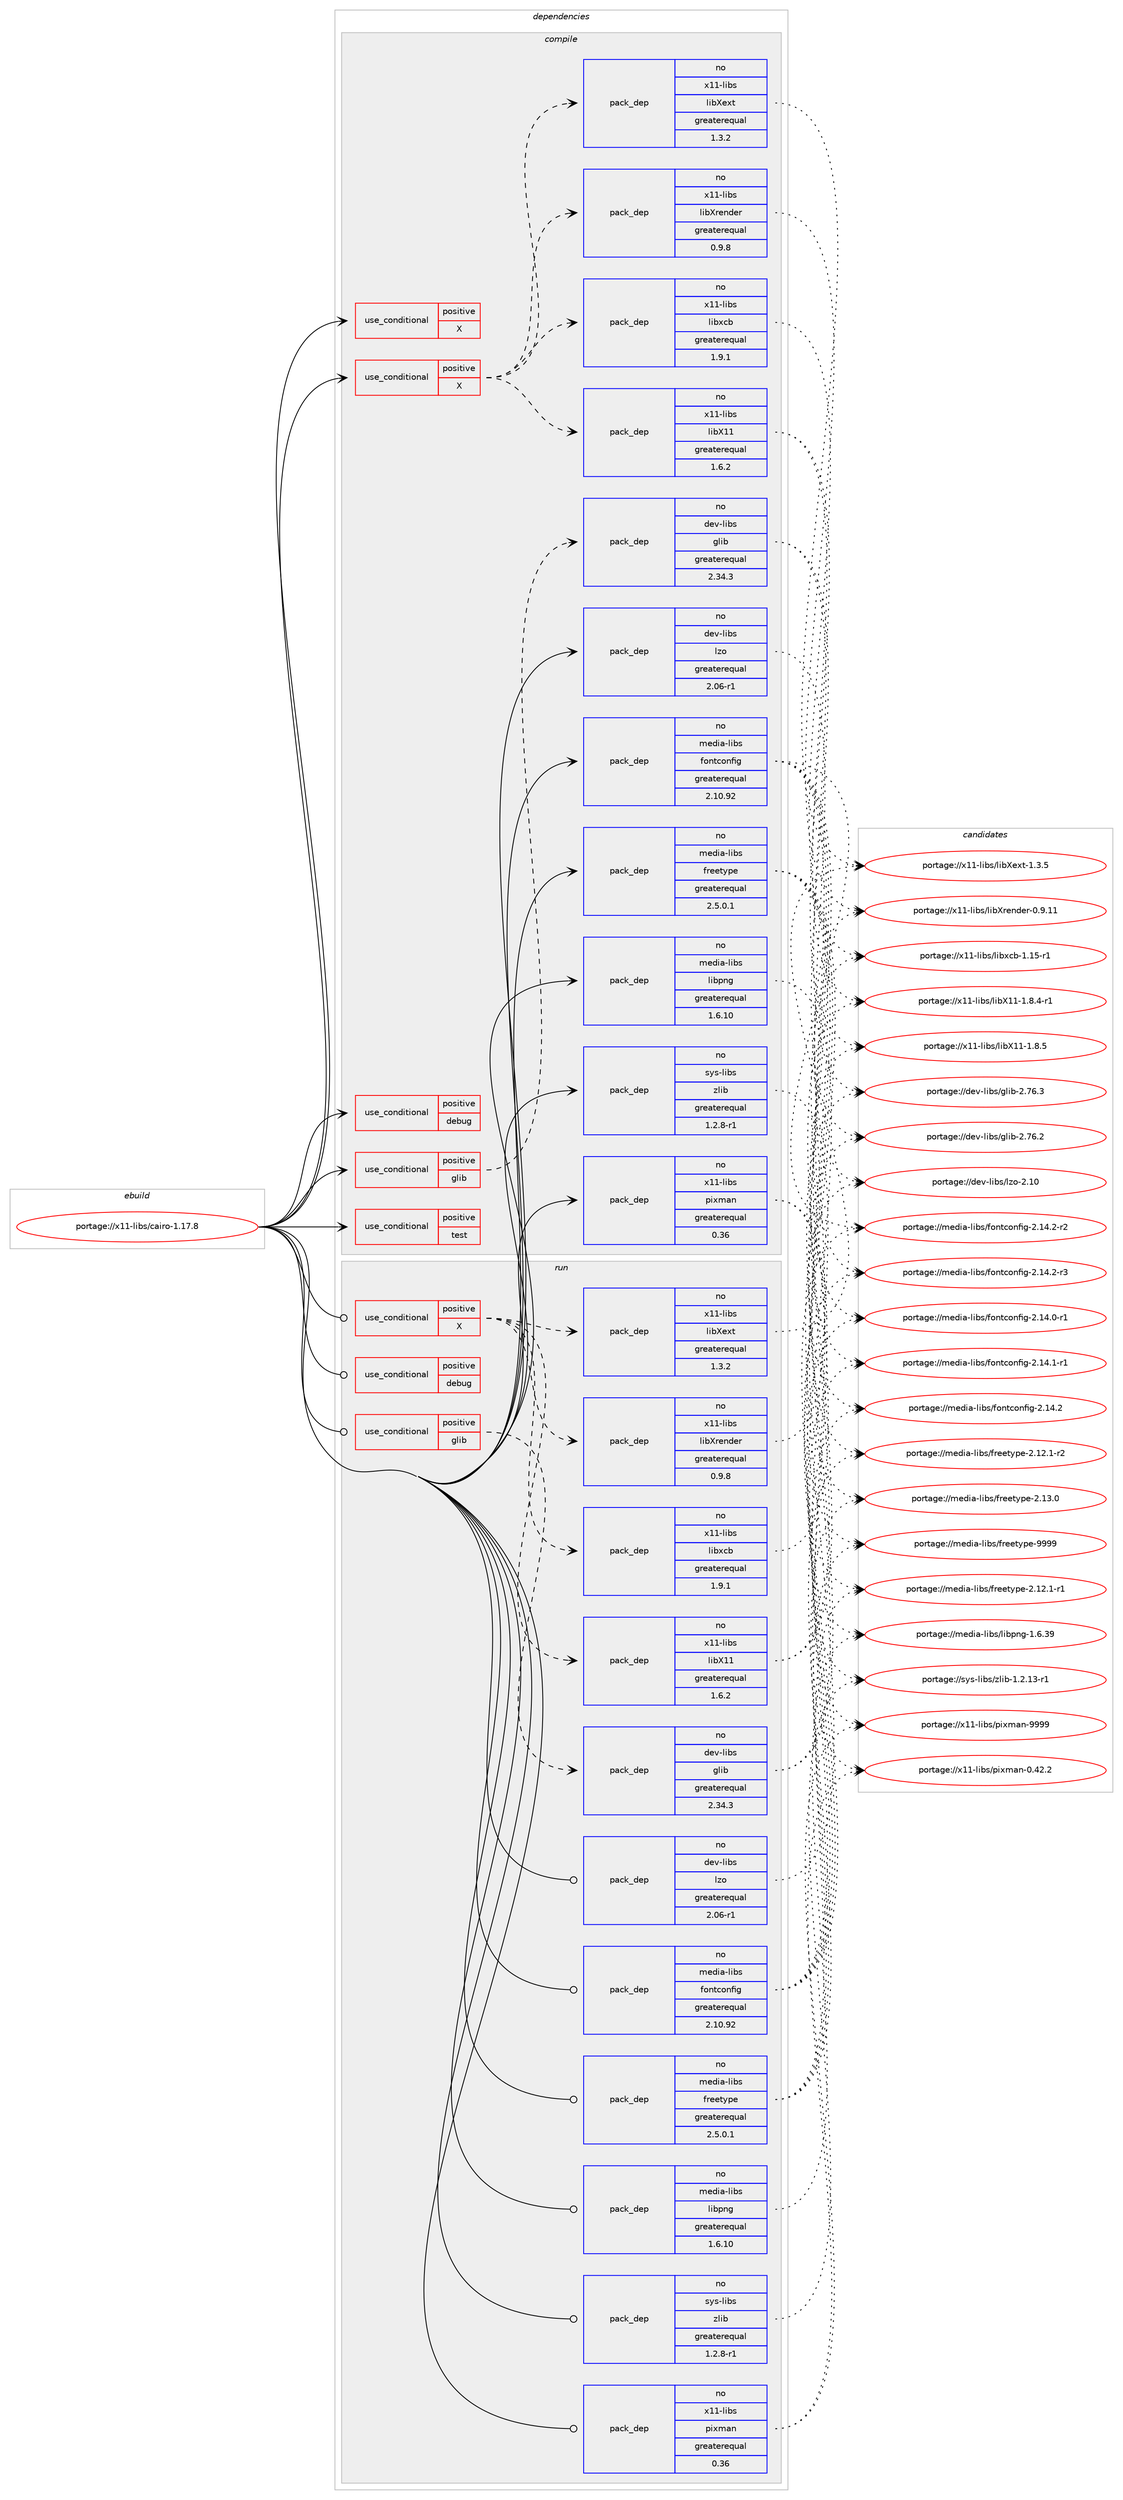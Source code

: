 digraph prolog {

# *************
# Graph options
# *************

newrank=true;
concentrate=true;
compound=true;
graph [rankdir=LR,fontname=Helvetica,fontsize=10,ranksep=1.5];#, ranksep=2.5, nodesep=0.2];
edge  [arrowhead=vee];
node  [fontname=Helvetica,fontsize=10];

# **********
# The ebuild
# **********

subgraph cluster_leftcol {
color=gray;
rank=same;
label=<<i>ebuild</i>>;
id [label="portage://x11-libs/cairo-1.17.8", color=red, width=4, href="../x11-libs/cairo-1.17.8.svg"];
}

# ****************
# The dependencies
# ****************

subgraph cluster_midcol {
color=gray;
label=<<i>dependencies</i>>;
subgraph cluster_compile {
fillcolor="#eeeeee";
style=filled;
label=<<i>compile</i>>;
subgraph cond1561 {
dependency3247 [label=<<TABLE BORDER="0" CELLBORDER="1" CELLSPACING="0" CELLPADDING="4"><TR><TD ROWSPAN="3" CELLPADDING="10">use_conditional</TD></TR><TR><TD>positive</TD></TR><TR><TD>X</TD></TR></TABLE>>, shape=none, color=red];
# *** BEGIN UNKNOWN DEPENDENCY TYPE (TODO) ***
# dependency3247 -> package_dependency(portage://x11-libs/cairo-1.17.8,install,no,x11-base,xorg-proto,none,[,,],[],[])
# *** END UNKNOWN DEPENDENCY TYPE (TODO) ***

}
id:e -> dependency3247:w [weight=20,style="solid",arrowhead="vee"];
subgraph cond1562 {
dependency3248 [label=<<TABLE BORDER="0" CELLBORDER="1" CELLSPACING="0" CELLPADDING="4"><TR><TD ROWSPAN="3" CELLPADDING="10">use_conditional</TD></TR><TR><TD>positive</TD></TR><TR><TD>X</TD></TR></TABLE>>, shape=none, color=red];
subgraph pack1547 {
dependency3249 [label=<<TABLE BORDER="0" CELLBORDER="1" CELLSPACING="0" CELLPADDING="4" WIDTH="220"><TR><TD ROWSPAN="6" CELLPADDING="30">pack_dep</TD></TR><TR><TD WIDTH="110">no</TD></TR><TR><TD>x11-libs</TD></TR><TR><TD>libXrender</TD></TR><TR><TD>greaterequal</TD></TR><TR><TD>0.9.8</TD></TR></TABLE>>, shape=none, color=blue];
}
dependency3248:e -> dependency3249:w [weight=20,style="dashed",arrowhead="vee"];
subgraph pack1548 {
dependency3250 [label=<<TABLE BORDER="0" CELLBORDER="1" CELLSPACING="0" CELLPADDING="4" WIDTH="220"><TR><TD ROWSPAN="6" CELLPADDING="30">pack_dep</TD></TR><TR><TD WIDTH="110">no</TD></TR><TR><TD>x11-libs</TD></TR><TR><TD>libXext</TD></TR><TR><TD>greaterequal</TD></TR><TR><TD>1.3.2</TD></TR></TABLE>>, shape=none, color=blue];
}
dependency3248:e -> dependency3250:w [weight=20,style="dashed",arrowhead="vee"];
subgraph pack1549 {
dependency3251 [label=<<TABLE BORDER="0" CELLBORDER="1" CELLSPACING="0" CELLPADDING="4" WIDTH="220"><TR><TD ROWSPAN="6" CELLPADDING="30">pack_dep</TD></TR><TR><TD WIDTH="110">no</TD></TR><TR><TD>x11-libs</TD></TR><TR><TD>libX11</TD></TR><TR><TD>greaterequal</TD></TR><TR><TD>1.6.2</TD></TR></TABLE>>, shape=none, color=blue];
}
dependency3248:e -> dependency3251:w [weight=20,style="dashed",arrowhead="vee"];
subgraph pack1550 {
dependency3252 [label=<<TABLE BORDER="0" CELLBORDER="1" CELLSPACING="0" CELLPADDING="4" WIDTH="220"><TR><TD ROWSPAN="6" CELLPADDING="30">pack_dep</TD></TR><TR><TD WIDTH="110">no</TD></TR><TR><TD>x11-libs</TD></TR><TR><TD>libxcb</TD></TR><TR><TD>greaterequal</TD></TR><TR><TD>1.9.1</TD></TR></TABLE>>, shape=none, color=blue];
}
dependency3248:e -> dependency3252:w [weight=20,style="dashed",arrowhead="vee"];
}
id:e -> dependency3248:w [weight=20,style="solid",arrowhead="vee"];
subgraph cond1563 {
dependency3253 [label=<<TABLE BORDER="0" CELLBORDER="1" CELLSPACING="0" CELLPADDING="4"><TR><TD ROWSPAN="3" CELLPADDING="10">use_conditional</TD></TR><TR><TD>positive</TD></TR><TR><TD>debug</TD></TR></TABLE>>, shape=none, color=red];
# *** BEGIN UNKNOWN DEPENDENCY TYPE (TODO) ***
# dependency3253 -> package_dependency(portage://x11-libs/cairo-1.17.8,install,no,sys-libs,binutils-libs,none,[,,],[slot(0),equal],[use(optenable(abi_x86_32),negative),use(optenable(abi_x86_64),negative),use(optenable(abi_x86_x32),negative),use(optenable(abi_mips_n32),negative),use(optenable(abi_mips_n64),negative),use(optenable(abi_mips_o32),negative),use(optenable(abi_s390_32),negative),use(optenable(abi_s390_64),negative)])
# *** END UNKNOWN DEPENDENCY TYPE (TODO) ***

}
id:e -> dependency3253:w [weight=20,style="solid",arrowhead="vee"];
subgraph cond1564 {
dependency3254 [label=<<TABLE BORDER="0" CELLBORDER="1" CELLSPACING="0" CELLPADDING="4"><TR><TD ROWSPAN="3" CELLPADDING="10">use_conditional</TD></TR><TR><TD>positive</TD></TR><TR><TD>glib</TD></TR></TABLE>>, shape=none, color=red];
subgraph pack1551 {
dependency3255 [label=<<TABLE BORDER="0" CELLBORDER="1" CELLSPACING="0" CELLPADDING="4" WIDTH="220"><TR><TD ROWSPAN="6" CELLPADDING="30">pack_dep</TD></TR><TR><TD WIDTH="110">no</TD></TR><TR><TD>dev-libs</TD></TR><TR><TD>glib</TD></TR><TR><TD>greaterequal</TD></TR><TR><TD>2.34.3</TD></TR></TABLE>>, shape=none, color=blue];
}
dependency3254:e -> dependency3255:w [weight=20,style="dashed",arrowhead="vee"];
}
id:e -> dependency3254:w [weight=20,style="solid",arrowhead="vee"];
subgraph cond1565 {
dependency3256 [label=<<TABLE BORDER="0" CELLBORDER="1" CELLSPACING="0" CELLPADDING="4"><TR><TD ROWSPAN="3" CELLPADDING="10">use_conditional</TD></TR><TR><TD>positive</TD></TR><TR><TD>test</TD></TR></TABLE>>, shape=none, color=red];
# *** BEGIN UNKNOWN DEPENDENCY TYPE (TODO) ***
# dependency3256 -> package_dependency(portage://x11-libs/cairo-1.17.8,install,no,app-text,ghostscript-gpl,none,[,,],[],[])
# *** END UNKNOWN DEPENDENCY TYPE (TODO) ***

# *** BEGIN UNKNOWN DEPENDENCY TYPE (TODO) ***
# dependency3256 -> package_dependency(portage://x11-libs/cairo-1.17.8,install,no,app-text,poppler,none,[,,],[],[use(enable(cairo),none)])
# *** END UNKNOWN DEPENDENCY TYPE (TODO) ***

# *** BEGIN UNKNOWN DEPENDENCY TYPE (TODO) ***
# dependency3256 -> package_dependency(portage://x11-libs/cairo-1.17.8,install,no,gnome-base,librsvg,none,[,,],[],[])
# *** END UNKNOWN DEPENDENCY TYPE (TODO) ***

}
id:e -> dependency3256:w [weight=20,style="solid",arrowhead="vee"];
subgraph pack1552 {
dependency3257 [label=<<TABLE BORDER="0" CELLBORDER="1" CELLSPACING="0" CELLPADDING="4" WIDTH="220"><TR><TD ROWSPAN="6" CELLPADDING="30">pack_dep</TD></TR><TR><TD WIDTH="110">no</TD></TR><TR><TD>dev-libs</TD></TR><TR><TD>lzo</TD></TR><TR><TD>greaterequal</TD></TR><TR><TD>2.06-r1</TD></TR></TABLE>>, shape=none, color=blue];
}
id:e -> dependency3257:w [weight=20,style="solid",arrowhead="vee"];
subgraph pack1553 {
dependency3258 [label=<<TABLE BORDER="0" CELLBORDER="1" CELLSPACING="0" CELLPADDING="4" WIDTH="220"><TR><TD ROWSPAN="6" CELLPADDING="30">pack_dep</TD></TR><TR><TD WIDTH="110">no</TD></TR><TR><TD>media-libs</TD></TR><TR><TD>fontconfig</TD></TR><TR><TD>greaterequal</TD></TR><TR><TD>2.10.92</TD></TR></TABLE>>, shape=none, color=blue];
}
id:e -> dependency3258:w [weight=20,style="solid",arrowhead="vee"];
subgraph pack1554 {
dependency3259 [label=<<TABLE BORDER="0" CELLBORDER="1" CELLSPACING="0" CELLPADDING="4" WIDTH="220"><TR><TD ROWSPAN="6" CELLPADDING="30">pack_dep</TD></TR><TR><TD WIDTH="110">no</TD></TR><TR><TD>media-libs</TD></TR><TR><TD>freetype</TD></TR><TR><TD>greaterequal</TD></TR><TR><TD>2.5.0.1</TD></TR></TABLE>>, shape=none, color=blue];
}
id:e -> dependency3259:w [weight=20,style="solid",arrowhead="vee"];
subgraph pack1555 {
dependency3260 [label=<<TABLE BORDER="0" CELLBORDER="1" CELLSPACING="0" CELLPADDING="4" WIDTH="220"><TR><TD ROWSPAN="6" CELLPADDING="30">pack_dep</TD></TR><TR><TD WIDTH="110">no</TD></TR><TR><TD>media-libs</TD></TR><TR><TD>libpng</TD></TR><TR><TD>greaterequal</TD></TR><TR><TD>1.6.10</TD></TR></TABLE>>, shape=none, color=blue];
}
id:e -> dependency3260:w [weight=20,style="solid",arrowhead="vee"];
subgraph pack1556 {
dependency3261 [label=<<TABLE BORDER="0" CELLBORDER="1" CELLSPACING="0" CELLPADDING="4" WIDTH="220"><TR><TD ROWSPAN="6" CELLPADDING="30">pack_dep</TD></TR><TR><TD WIDTH="110">no</TD></TR><TR><TD>sys-libs</TD></TR><TR><TD>zlib</TD></TR><TR><TD>greaterequal</TD></TR><TR><TD>1.2.8-r1</TD></TR></TABLE>>, shape=none, color=blue];
}
id:e -> dependency3261:w [weight=20,style="solid",arrowhead="vee"];
subgraph pack1557 {
dependency3262 [label=<<TABLE BORDER="0" CELLBORDER="1" CELLSPACING="0" CELLPADDING="4" WIDTH="220"><TR><TD ROWSPAN="6" CELLPADDING="30">pack_dep</TD></TR><TR><TD WIDTH="110">no</TD></TR><TR><TD>x11-libs</TD></TR><TR><TD>pixman</TD></TR><TR><TD>greaterequal</TD></TR><TR><TD>0.36</TD></TR></TABLE>>, shape=none, color=blue];
}
id:e -> dependency3262:w [weight=20,style="solid",arrowhead="vee"];
}
subgraph cluster_compileandrun {
fillcolor="#eeeeee";
style=filled;
label=<<i>compile and run</i>>;
}
subgraph cluster_run {
fillcolor="#eeeeee";
style=filled;
label=<<i>run</i>>;
subgraph cond1566 {
dependency3263 [label=<<TABLE BORDER="0" CELLBORDER="1" CELLSPACING="0" CELLPADDING="4"><TR><TD ROWSPAN="3" CELLPADDING="10">use_conditional</TD></TR><TR><TD>positive</TD></TR><TR><TD>X</TD></TR></TABLE>>, shape=none, color=red];
subgraph pack1558 {
dependency3264 [label=<<TABLE BORDER="0" CELLBORDER="1" CELLSPACING="0" CELLPADDING="4" WIDTH="220"><TR><TD ROWSPAN="6" CELLPADDING="30">pack_dep</TD></TR><TR><TD WIDTH="110">no</TD></TR><TR><TD>x11-libs</TD></TR><TR><TD>libXrender</TD></TR><TR><TD>greaterequal</TD></TR><TR><TD>0.9.8</TD></TR></TABLE>>, shape=none, color=blue];
}
dependency3263:e -> dependency3264:w [weight=20,style="dashed",arrowhead="vee"];
subgraph pack1559 {
dependency3265 [label=<<TABLE BORDER="0" CELLBORDER="1" CELLSPACING="0" CELLPADDING="4" WIDTH="220"><TR><TD ROWSPAN="6" CELLPADDING="30">pack_dep</TD></TR><TR><TD WIDTH="110">no</TD></TR><TR><TD>x11-libs</TD></TR><TR><TD>libXext</TD></TR><TR><TD>greaterequal</TD></TR><TR><TD>1.3.2</TD></TR></TABLE>>, shape=none, color=blue];
}
dependency3263:e -> dependency3265:w [weight=20,style="dashed",arrowhead="vee"];
subgraph pack1560 {
dependency3266 [label=<<TABLE BORDER="0" CELLBORDER="1" CELLSPACING="0" CELLPADDING="4" WIDTH="220"><TR><TD ROWSPAN="6" CELLPADDING="30">pack_dep</TD></TR><TR><TD WIDTH="110">no</TD></TR><TR><TD>x11-libs</TD></TR><TR><TD>libX11</TD></TR><TR><TD>greaterequal</TD></TR><TR><TD>1.6.2</TD></TR></TABLE>>, shape=none, color=blue];
}
dependency3263:e -> dependency3266:w [weight=20,style="dashed",arrowhead="vee"];
subgraph pack1561 {
dependency3267 [label=<<TABLE BORDER="0" CELLBORDER="1" CELLSPACING="0" CELLPADDING="4" WIDTH="220"><TR><TD ROWSPAN="6" CELLPADDING="30">pack_dep</TD></TR><TR><TD WIDTH="110">no</TD></TR><TR><TD>x11-libs</TD></TR><TR><TD>libxcb</TD></TR><TR><TD>greaterequal</TD></TR><TR><TD>1.9.1</TD></TR></TABLE>>, shape=none, color=blue];
}
dependency3263:e -> dependency3267:w [weight=20,style="dashed",arrowhead="vee"];
}
id:e -> dependency3263:w [weight=20,style="solid",arrowhead="odot"];
subgraph cond1567 {
dependency3268 [label=<<TABLE BORDER="0" CELLBORDER="1" CELLSPACING="0" CELLPADDING="4"><TR><TD ROWSPAN="3" CELLPADDING="10">use_conditional</TD></TR><TR><TD>positive</TD></TR><TR><TD>debug</TD></TR></TABLE>>, shape=none, color=red];
# *** BEGIN UNKNOWN DEPENDENCY TYPE (TODO) ***
# dependency3268 -> package_dependency(portage://x11-libs/cairo-1.17.8,run,no,sys-libs,binutils-libs,none,[,,],[slot(0),equal],[use(optenable(abi_x86_32),negative),use(optenable(abi_x86_64),negative),use(optenable(abi_x86_x32),negative),use(optenable(abi_mips_n32),negative),use(optenable(abi_mips_n64),negative),use(optenable(abi_mips_o32),negative),use(optenable(abi_s390_32),negative),use(optenable(abi_s390_64),negative)])
# *** END UNKNOWN DEPENDENCY TYPE (TODO) ***

}
id:e -> dependency3268:w [weight=20,style="solid",arrowhead="odot"];
subgraph cond1568 {
dependency3269 [label=<<TABLE BORDER="0" CELLBORDER="1" CELLSPACING="0" CELLPADDING="4"><TR><TD ROWSPAN="3" CELLPADDING="10">use_conditional</TD></TR><TR><TD>positive</TD></TR><TR><TD>glib</TD></TR></TABLE>>, shape=none, color=red];
subgraph pack1562 {
dependency3270 [label=<<TABLE BORDER="0" CELLBORDER="1" CELLSPACING="0" CELLPADDING="4" WIDTH="220"><TR><TD ROWSPAN="6" CELLPADDING="30">pack_dep</TD></TR><TR><TD WIDTH="110">no</TD></TR><TR><TD>dev-libs</TD></TR><TR><TD>glib</TD></TR><TR><TD>greaterequal</TD></TR><TR><TD>2.34.3</TD></TR></TABLE>>, shape=none, color=blue];
}
dependency3269:e -> dependency3270:w [weight=20,style="dashed",arrowhead="vee"];
}
id:e -> dependency3269:w [weight=20,style="solid",arrowhead="odot"];
subgraph pack1563 {
dependency3271 [label=<<TABLE BORDER="0" CELLBORDER="1" CELLSPACING="0" CELLPADDING="4" WIDTH="220"><TR><TD ROWSPAN="6" CELLPADDING="30">pack_dep</TD></TR><TR><TD WIDTH="110">no</TD></TR><TR><TD>dev-libs</TD></TR><TR><TD>lzo</TD></TR><TR><TD>greaterequal</TD></TR><TR><TD>2.06-r1</TD></TR></TABLE>>, shape=none, color=blue];
}
id:e -> dependency3271:w [weight=20,style="solid",arrowhead="odot"];
subgraph pack1564 {
dependency3272 [label=<<TABLE BORDER="0" CELLBORDER="1" CELLSPACING="0" CELLPADDING="4" WIDTH="220"><TR><TD ROWSPAN="6" CELLPADDING="30">pack_dep</TD></TR><TR><TD WIDTH="110">no</TD></TR><TR><TD>media-libs</TD></TR><TR><TD>fontconfig</TD></TR><TR><TD>greaterequal</TD></TR><TR><TD>2.10.92</TD></TR></TABLE>>, shape=none, color=blue];
}
id:e -> dependency3272:w [weight=20,style="solid",arrowhead="odot"];
subgraph pack1565 {
dependency3273 [label=<<TABLE BORDER="0" CELLBORDER="1" CELLSPACING="0" CELLPADDING="4" WIDTH="220"><TR><TD ROWSPAN="6" CELLPADDING="30">pack_dep</TD></TR><TR><TD WIDTH="110">no</TD></TR><TR><TD>media-libs</TD></TR><TR><TD>freetype</TD></TR><TR><TD>greaterequal</TD></TR><TR><TD>2.5.0.1</TD></TR></TABLE>>, shape=none, color=blue];
}
id:e -> dependency3273:w [weight=20,style="solid",arrowhead="odot"];
subgraph pack1566 {
dependency3274 [label=<<TABLE BORDER="0" CELLBORDER="1" CELLSPACING="0" CELLPADDING="4" WIDTH="220"><TR><TD ROWSPAN="6" CELLPADDING="30">pack_dep</TD></TR><TR><TD WIDTH="110">no</TD></TR><TR><TD>media-libs</TD></TR><TR><TD>libpng</TD></TR><TR><TD>greaterequal</TD></TR><TR><TD>1.6.10</TD></TR></TABLE>>, shape=none, color=blue];
}
id:e -> dependency3274:w [weight=20,style="solid",arrowhead="odot"];
subgraph pack1567 {
dependency3275 [label=<<TABLE BORDER="0" CELLBORDER="1" CELLSPACING="0" CELLPADDING="4" WIDTH="220"><TR><TD ROWSPAN="6" CELLPADDING="30">pack_dep</TD></TR><TR><TD WIDTH="110">no</TD></TR><TR><TD>sys-libs</TD></TR><TR><TD>zlib</TD></TR><TR><TD>greaterequal</TD></TR><TR><TD>1.2.8-r1</TD></TR></TABLE>>, shape=none, color=blue];
}
id:e -> dependency3275:w [weight=20,style="solid",arrowhead="odot"];
subgraph pack1568 {
dependency3276 [label=<<TABLE BORDER="0" CELLBORDER="1" CELLSPACING="0" CELLPADDING="4" WIDTH="220"><TR><TD ROWSPAN="6" CELLPADDING="30">pack_dep</TD></TR><TR><TD WIDTH="110">no</TD></TR><TR><TD>x11-libs</TD></TR><TR><TD>pixman</TD></TR><TR><TD>greaterequal</TD></TR><TR><TD>0.36</TD></TR></TABLE>>, shape=none, color=blue];
}
id:e -> dependency3276:w [weight=20,style="solid",arrowhead="odot"];
}
}

# **************
# The candidates
# **************

subgraph cluster_choices {
rank=same;
color=gray;
label=<<i>candidates</i>>;

subgraph choice1547 {
color=black;
nodesep=1;
choice1204949451081059811547108105988811410111010010111445484657464949 [label="portage://x11-libs/libXrender-0.9.11", color=red, width=4,href="../x11-libs/libXrender-0.9.11.svg"];
dependency3249:e -> choice1204949451081059811547108105988811410111010010111445484657464949:w [style=dotted,weight="100"];
}
subgraph choice1548 {
color=black;
nodesep=1;
choice12049494510810598115471081059888101120116454946514653 [label="portage://x11-libs/libXext-1.3.5", color=red, width=4,href="../x11-libs/libXext-1.3.5.svg"];
dependency3250:e -> choice12049494510810598115471081059888101120116454946514653:w [style=dotted,weight="100"];
}
subgraph choice1549 {
color=black;
nodesep=1;
choice1204949451081059811547108105988849494549465646524511449 [label="portage://x11-libs/libX11-1.8.4-r1", color=red, width=4,href="../x11-libs/libX11-1.8.4-r1.svg"];
choice120494945108105981154710810598884949454946564653 [label="portage://x11-libs/libX11-1.8.5", color=red, width=4,href="../x11-libs/libX11-1.8.5.svg"];
dependency3251:e -> choice1204949451081059811547108105988849494549465646524511449:w [style=dotted,weight="100"];
dependency3251:e -> choice120494945108105981154710810598884949454946564653:w [style=dotted,weight="100"];
}
subgraph choice1550 {
color=black;
nodesep=1;
choice120494945108105981154710810598120999845494649534511449 [label="portage://x11-libs/libxcb-1.15-r1", color=red, width=4,href="../x11-libs/libxcb-1.15-r1.svg"];
dependency3252:e -> choice120494945108105981154710810598120999845494649534511449:w [style=dotted,weight="100"];
}
subgraph choice1551 {
color=black;
nodesep=1;
choice1001011184510810598115471031081059845504655544650 [label="portage://dev-libs/glib-2.76.2", color=red, width=4,href="../dev-libs/glib-2.76.2.svg"];
choice1001011184510810598115471031081059845504655544651 [label="portage://dev-libs/glib-2.76.3", color=red, width=4,href="../dev-libs/glib-2.76.3.svg"];
dependency3255:e -> choice1001011184510810598115471031081059845504655544650:w [style=dotted,weight="100"];
dependency3255:e -> choice1001011184510810598115471031081059845504655544651:w [style=dotted,weight="100"];
}
subgraph choice1552 {
color=black;
nodesep=1;
choice1001011184510810598115471081221114550464948 [label="portage://dev-libs/lzo-2.10", color=red, width=4,href="../dev-libs/lzo-2.10.svg"];
dependency3257:e -> choice1001011184510810598115471081221114550464948:w [style=dotted,weight="100"];
}
subgraph choice1553 {
color=black;
nodesep=1;
choice1091011001059745108105981154710211111011699111110102105103455046495246484511449 [label="portage://media-libs/fontconfig-2.14.0-r1", color=red, width=4,href="../media-libs/fontconfig-2.14.0-r1.svg"];
choice1091011001059745108105981154710211111011699111110102105103455046495246494511449 [label="portage://media-libs/fontconfig-2.14.1-r1", color=red, width=4,href="../media-libs/fontconfig-2.14.1-r1.svg"];
choice109101100105974510810598115471021111101169911111010210510345504649524650 [label="portage://media-libs/fontconfig-2.14.2", color=red, width=4,href="../media-libs/fontconfig-2.14.2.svg"];
choice1091011001059745108105981154710211111011699111110102105103455046495246504511450 [label="portage://media-libs/fontconfig-2.14.2-r2", color=red, width=4,href="../media-libs/fontconfig-2.14.2-r2.svg"];
choice1091011001059745108105981154710211111011699111110102105103455046495246504511451 [label="portage://media-libs/fontconfig-2.14.2-r3", color=red, width=4,href="../media-libs/fontconfig-2.14.2-r3.svg"];
dependency3258:e -> choice1091011001059745108105981154710211111011699111110102105103455046495246484511449:w [style=dotted,weight="100"];
dependency3258:e -> choice1091011001059745108105981154710211111011699111110102105103455046495246494511449:w [style=dotted,weight="100"];
dependency3258:e -> choice109101100105974510810598115471021111101169911111010210510345504649524650:w [style=dotted,weight="100"];
dependency3258:e -> choice1091011001059745108105981154710211111011699111110102105103455046495246504511450:w [style=dotted,weight="100"];
dependency3258:e -> choice1091011001059745108105981154710211111011699111110102105103455046495246504511451:w [style=dotted,weight="100"];
}
subgraph choice1554 {
color=black;
nodesep=1;
choice10910110010597451081059811547102114101101116121112101455046495046494511449 [label="portage://media-libs/freetype-2.12.1-r1", color=red, width=4,href="../media-libs/freetype-2.12.1-r1.svg"];
choice10910110010597451081059811547102114101101116121112101455046495046494511450 [label="portage://media-libs/freetype-2.12.1-r2", color=red, width=4,href="../media-libs/freetype-2.12.1-r2.svg"];
choice1091011001059745108105981154710211410110111612111210145504649514648 [label="portage://media-libs/freetype-2.13.0", color=red, width=4,href="../media-libs/freetype-2.13.0.svg"];
choice109101100105974510810598115471021141011011161211121014557575757 [label="portage://media-libs/freetype-9999", color=red, width=4,href="../media-libs/freetype-9999.svg"];
dependency3259:e -> choice10910110010597451081059811547102114101101116121112101455046495046494511449:w [style=dotted,weight="100"];
dependency3259:e -> choice10910110010597451081059811547102114101101116121112101455046495046494511450:w [style=dotted,weight="100"];
dependency3259:e -> choice1091011001059745108105981154710211410110111612111210145504649514648:w [style=dotted,weight="100"];
dependency3259:e -> choice109101100105974510810598115471021141011011161211121014557575757:w [style=dotted,weight="100"];
}
subgraph choice1555 {
color=black;
nodesep=1;
choice109101100105974510810598115471081059811211010345494654465157 [label="portage://media-libs/libpng-1.6.39", color=red, width=4,href="../media-libs/libpng-1.6.39.svg"];
dependency3260:e -> choice109101100105974510810598115471081059811211010345494654465157:w [style=dotted,weight="100"];
}
subgraph choice1556 {
color=black;
nodesep=1;
choice11512111545108105981154712210810598454946504649514511449 [label="portage://sys-libs/zlib-1.2.13-r1", color=red, width=4,href="../sys-libs/zlib-1.2.13-r1.svg"];
dependency3261:e -> choice11512111545108105981154712210810598454946504649514511449:w [style=dotted,weight="100"];
}
subgraph choice1557 {
color=black;
nodesep=1;
choice12049494510810598115471121051201099711045484652504650 [label="portage://x11-libs/pixman-0.42.2", color=red, width=4,href="../x11-libs/pixman-0.42.2.svg"];
choice1204949451081059811547112105120109971104557575757 [label="portage://x11-libs/pixman-9999", color=red, width=4,href="../x11-libs/pixman-9999.svg"];
dependency3262:e -> choice12049494510810598115471121051201099711045484652504650:w [style=dotted,weight="100"];
dependency3262:e -> choice1204949451081059811547112105120109971104557575757:w [style=dotted,weight="100"];
}
subgraph choice1558 {
color=black;
nodesep=1;
choice1204949451081059811547108105988811410111010010111445484657464949 [label="portage://x11-libs/libXrender-0.9.11", color=red, width=4,href="../x11-libs/libXrender-0.9.11.svg"];
dependency3264:e -> choice1204949451081059811547108105988811410111010010111445484657464949:w [style=dotted,weight="100"];
}
subgraph choice1559 {
color=black;
nodesep=1;
choice12049494510810598115471081059888101120116454946514653 [label="portage://x11-libs/libXext-1.3.5", color=red, width=4,href="../x11-libs/libXext-1.3.5.svg"];
dependency3265:e -> choice12049494510810598115471081059888101120116454946514653:w [style=dotted,weight="100"];
}
subgraph choice1560 {
color=black;
nodesep=1;
choice1204949451081059811547108105988849494549465646524511449 [label="portage://x11-libs/libX11-1.8.4-r1", color=red, width=4,href="../x11-libs/libX11-1.8.4-r1.svg"];
choice120494945108105981154710810598884949454946564653 [label="portage://x11-libs/libX11-1.8.5", color=red, width=4,href="../x11-libs/libX11-1.8.5.svg"];
dependency3266:e -> choice1204949451081059811547108105988849494549465646524511449:w [style=dotted,weight="100"];
dependency3266:e -> choice120494945108105981154710810598884949454946564653:w [style=dotted,weight="100"];
}
subgraph choice1561 {
color=black;
nodesep=1;
choice120494945108105981154710810598120999845494649534511449 [label="portage://x11-libs/libxcb-1.15-r1", color=red, width=4,href="../x11-libs/libxcb-1.15-r1.svg"];
dependency3267:e -> choice120494945108105981154710810598120999845494649534511449:w [style=dotted,weight="100"];
}
subgraph choice1562 {
color=black;
nodesep=1;
choice1001011184510810598115471031081059845504655544650 [label="portage://dev-libs/glib-2.76.2", color=red, width=4,href="../dev-libs/glib-2.76.2.svg"];
choice1001011184510810598115471031081059845504655544651 [label="portage://dev-libs/glib-2.76.3", color=red, width=4,href="../dev-libs/glib-2.76.3.svg"];
dependency3270:e -> choice1001011184510810598115471031081059845504655544650:w [style=dotted,weight="100"];
dependency3270:e -> choice1001011184510810598115471031081059845504655544651:w [style=dotted,weight="100"];
}
subgraph choice1563 {
color=black;
nodesep=1;
choice1001011184510810598115471081221114550464948 [label="portage://dev-libs/lzo-2.10", color=red, width=4,href="../dev-libs/lzo-2.10.svg"];
dependency3271:e -> choice1001011184510810598115471081221114550464948:w [style=dotted,weight="100"];
}
subgraph choice1564 {
color=black;
nodesep=1;
choice1091011001059745108105981154710211111011699111110102105103455046495246484511449 [label="portage://media-libs/fontconfig-2.14.0-r1", color=red, width=4,href="../media-libs/fontconfig-2.14.0-r1.svg"];
choice1091011001059745108105981154710211111011699111110102105103455046495246494511449 [label="portage://media-libs/fontconfig-2.14.1-r1", color=red, width=4,href="../media-libs/fontconfig-2.14.1-r1.svg"];
choice109101100105974510810598115471021111101169911111010210510345504649524650 [label="portage://media-libs/fontconfig-2.14.2", color=red, width=4,href="../media-libs/fontconfig-2.14.2.svg"];
choice1091011001059745108105981154710211111011699111110102105103455046495246504511450 [label="portage://media-libs/fontconfig-2.14.2-r2", color=red, width=4,href="../media-libs/fontconfig-2.14.2-r2.svg"];
choice1091011001059745108105981154710211111011699111110102105103455046495246504511451 [label="portage://media-libs/fontconfig-2.14.2-r3", color=red, width=4,href="../media-libs/fontconfig-2.14.2-r3.svg"];
dependency3272:e -> choice1091011001059745108105981154710211111011699111110102105103455046495246484511449:w [style=dotted,weight="100"];
dependency3272:e -> choice1091011001059745108105981154710211111011699111110102105103455046495246494511449:w [style=dotted,weight="100"];
dependency3272:e -> choice109101100105974510810598115471021111101169911111010210510345504649524650:w [style=dotted,weight="100"];
dependency3272:e -> choice1091011001059745108105981154710211111011699111110102105103455046495246504511450:w [style=dotted,weight="100"];
dependency3272:e -> choice1091011001059745108105981154710211111011699111110102105103455046495246504511451:w [style=dotted,weight="100"];
}
subgraph choice1565 {
color=black;
nodesep=1;
choice10910110010597451081059811547102114101101116121112101455046495046494511449 [label="portage://media-libs/freetype-2.12.1-r1", color=red, width=4,href="../media-libs/freetype-2.12.1-r1.svg"];
choice10910110010597451081059811547102114101101116121112101455046495046494511450 [label="portage://media-libs/freetype-2.12.1-r2", color=red, width=4,href="../media-libs/freetype-2.12.1-r2.svg"];
choice1091011001059745108105981154710211410110111612111210145504649514648 [label="portage://media-libs/freetype-2.13.0", color=red, width=4,href="../media-libs/freetype-2.13.0.svg"];
choice109101100105974510810598115471021141011011161211121014557575757 [label="portage://media-libs/freetype-9999", color=red, width=4,href="../media-libs/freetype-9999.svg"];
dependency3273:e -> choice10910110010597451081059811547102114101101116121112101455046495046494511449:w [style=dotted,weight="100"];
dependency3273:e -> choice10910110010597451081059811547102114101101116121112101455046495046494511450:w [style=dotted,weight="100"];
dependency3273:e -> choice1091011001059745108105981154710211410110111612111210145504649514648:w [style=dotted,weight="100"];
dependency3273:e -> choice109101100105974510810598115471021141011011161211121014557575757:w [style=dotted,weight="100"];
}
subgraph choice1566 {
color=black;
nodesep=1;
choice109101100105974510810598115471081059811211010345494654465157 [label="portage://media-libs/libpng-1.6.39", color=red, width=4,href="../media-libs/libpng-1.6.39.svg"];
dependency3274:e -> choice109101100105974510810598115471081059811211010345494654465157:w [style=dotted,weight="100"];
}
subgraph choice1567 {
color=black;
nodesep=1;
choice11512111545108105981154712210810598454946504649514511449 [label="portage://sys-libs/zlib-1.2.13-r1", color=red, width=4,href="../sys-libs/zlib-1.2.13-r1.svg"];
dependency3275:e -> choice11512111545108105981154712210810598454946504649514511449:w [style=dotted,weight="100"];
}
subgraph choice1568 {
color=black;
nodesep=1;
choice12049494510810598115471121051201099711045484652504650 [label="portage://x11-libs/pixman-0.42.2", color=red, width=4,href="../x11-libs/pixman-0.42.2.svg"];
choice1204949451081059811547112105120109971104557575757 [label="portage://x11-libs/pixman-9999", color=red, width=4,href="../x11-libs/pixman-9999.svg"];
dependency3276:e -> choice12049494510810598115471121051201099711045484652504650:w [style=dotted,weight="100"];
dependency3276:e -> choice1204949451081059811547112105120109971104557575757:w [style=dotted,weight="100"];
}
}

}
